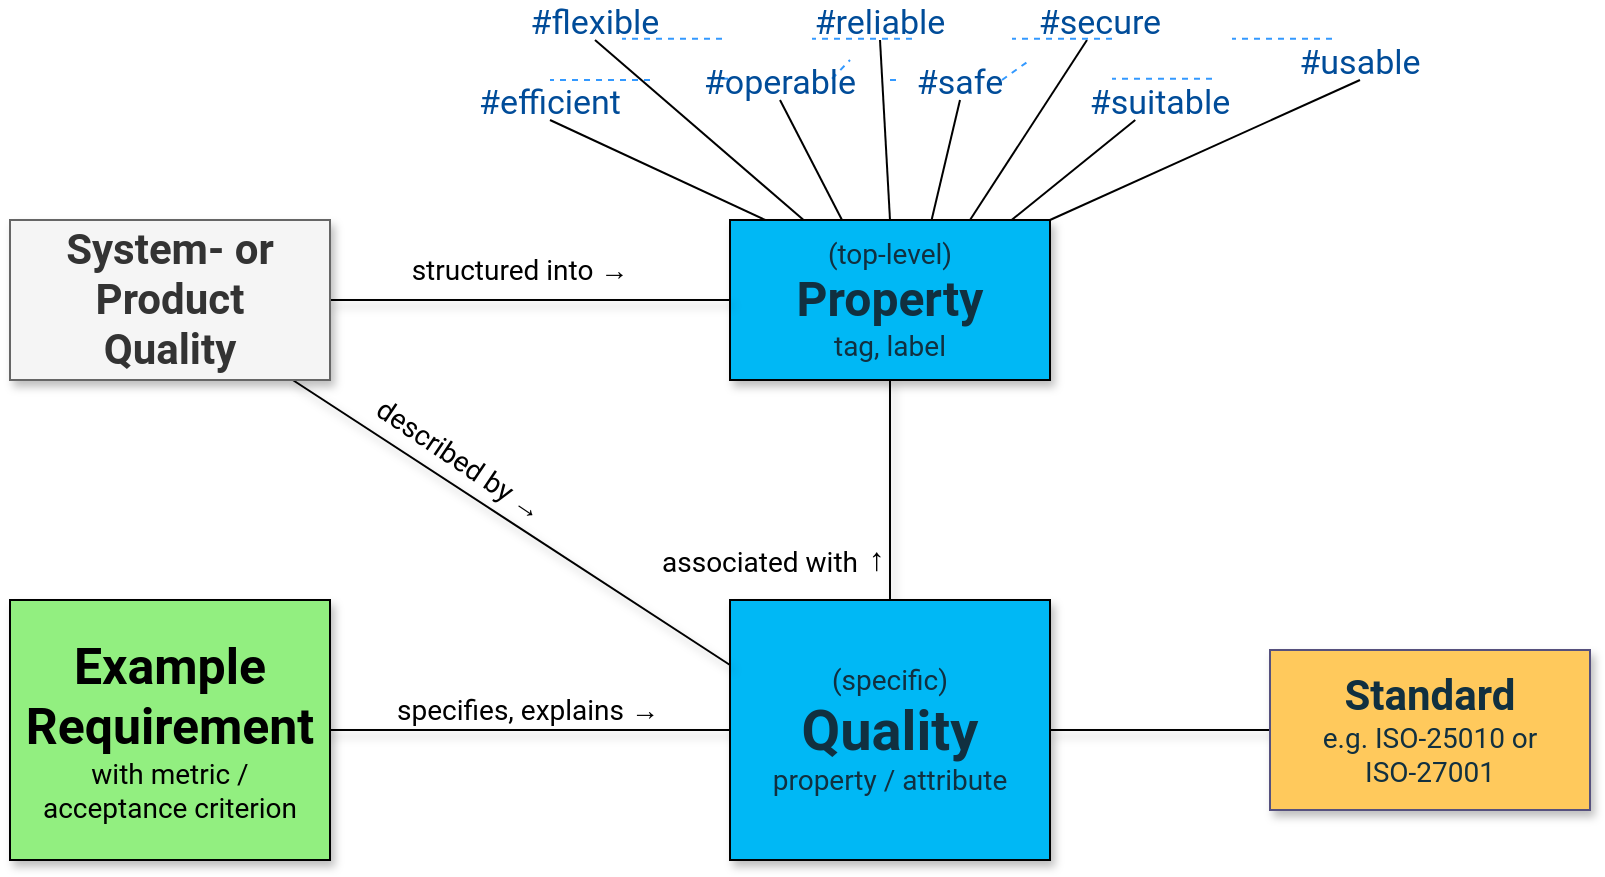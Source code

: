 <mxfile version="28.0.6" pages="3">
  <diagram name="Q42 Meta Model" id="cULiAE64kOLHnHZs_wdY">
    <mxGraphModel dx="1184" dy="883" grid="1" gridSize="10" guides="1" tooltips="1" connect="1" arrows="1" fold="1" page="1" pageScale="1" pageWidth="1169" pageHeight="827" math="0" shadow="0">
      <root>
        <mxCell id="0" />
        <mxCell id="1" parent="0" />
        <mxCell id="bslqSTpE_m5JZVY4g9k7-16" style="edgeStyle=orthogonalEdgeStyle;rounded=0;orthogonalLoop=1;jettySize=auto;html=1;endArrow=none;startFill=0;shadow=1;" parent="1" source="bslqSTpE_m5JZVY4g9k7-1" target="bslqSTpE_m5JZVY4g9k7-2" edge="1">
          <mxGeometry relative="1" as="geometry" />
        </mxCell>
        <mxCell id="bslqSTpE_m5JZVY4g9k7-1" value="&lt;font style=&quot;font-size: 14px;&quot;&gt;(top-level)&lt;/font&gt;&lt;div&gt;&lt;font style=&quot;font-size: 24px;&quot;&gt;&lt;b&gt;Property&lt;/b&gt;&lt;/font&gt;&lt;/div&gt;&lt;div&gt;&lt;font style=&quot;font-size: 14px;&quot;&gt;tag, label&lt;/font&gt;&lt;/div&gt;" style="rounded=0;whiteSpace=wrap;html=1;fillColor=light-dark(#00B8F5,#EDEDED);fontFamily=Roboto;shadow=1;points=[[0,0,0,0,0],[0,0.5,0,0,0],[0,1,0,0,0],[0.11,0,0,0,0],[0.23,0,0,0,0],[0.25,1,0,0,0],[0.35,0,0,0,0],[0.5,0,0,0,0],[0.5,1,0,0,0],[0.63,0,0,0,0],[0.75,0,0,0,0],[0.75,1,0,0,0],[0.88,0,0,0,0],[1,0,0,0,0],[1,0.5,0,0,0],[1,1,0,0,0]];fontColor=#113040;" parent="1" vertex="1">
          <mxGeometry x="560" y="120" width="160" height="80" as="geometry" />
        </mxCell>
        <mxCell id="bslqSTpE_m5JZVY4g9k7-10" style="rounded=0;orthogonalLoop=1;jettySize=auto;html=1;entryX=0;entryY=0.5;entryDx=0;entryDy=0;endArrow=none;startFill=0;fontFamily=Roboto;shadow=1;" parent="1" source="bslqSTpE_m5JZVY4g9k7-2" target="bslqSTpE_m5JZVY4g9k7-6" edge="1">
          <mxGeometry relative="1" as="geometry" />
        </mxCell>
        <mxCell id="bslqSTpE_m5JZVY4g9k7-15" style="edgeStyle=orthogonalEdgeStyle;rounded=0;orthogonalLoop=1;jettySize=auto;html=1;endArrow=none;startFill=0;fontFamily=Roboto;shadow=1;" parent="1" source="bslqSTpE_m5JZVY4g9k7-2" target="bslqSTpE_m5JZVY4g9k7-7" edge="1">
          <mxGeometry relative="1" as="geometry" />
        </mxCell>
        <mxCell id="bslqSTpE_m5JZVY4g9k7-2" value="&lt;div&gt;&lt;font style=&quot;font-size: 14px;&quot;&gt;(specific)&lt;/font&gt;&lt;/div&gt;&lt;font style=&quot;font-size: 28px;&quot;&gt;&lt;b style=&quot;&quot;&gt;Quality&lt;/b&gt;&lt;/font&gt;&lt;div&gt;&lt;font style=&quot;font-size: 14px;&quot;&gt;property / attribute&lt;/font&gt;&lt;/div&gt;" style="rounded=0;whiteSpace=wrap;html=1;fillColor=light-dark(#00B8F5,#EDEDED);fontFamily=Roboto;shadow=1;fontColor=#113040;" parent="1" vertex="1">
          <mxGeometry x="560" y="310" width="160" height="130" as="geometry" />
        </mxCell>
        <mxCell id="bslqSTpE_m5JZVY4g9k7-11" style="edgeStyle=orthogonalEdgeStyle;rounded=0;orthogonalLoop=1;jettySize=auto;html=1;endArrow=none;startFill=0;fontFamily=Roboto;shadow=1;" parent="1" source="bslqSTpE_m5JZVY4g9k7-4" target="bslqSTpE_m5JZVY4g9k7-1" edge="1">
          <mxGeometry relative="1" as="geometry" />
        </mxCell>
        <mxCell id="bslqSTpE_m5JZVY4g9k7-12" style="rounded=0;orthogonalLoop=1;jettySize=auto;html=1;entryX=0;entryY=0.25;entryDx=0;entryDy=0;endArrow=none;startFill=0;fontFamily=Roboto;shadow=1;" parent="1" source="bslqSTpE_m5JZVY4g9k7-4" target="bslqSTpE_m5JZVY4g9k7-2" edge="1">
          <mxGeometry relative="1" as="geometry" />
        </mxCell>
        <mxCell id="bslqSTpE_m5JZVY4g9k7-4" value="&lt;font&gt;System- or&lt;/font&gt;&lt;div&gt;&lt;font&gt;Product&lt;/font&gt;&lt;/div&gt;&lt;div&gt;&lt;font&gt;Quality&lt;/font&gt;&lt;/div&gt;" style="rounded=0;whiteSpace=wrap;html=1;fontFamily=Roboto;fillColor=#f5f5f5;fontColor=#333333;strokeColor=#666666;fontSize=21;fontStyle=1;shadow=1;" parent="1" vertex="1">
          <mxGeometry x="200" y="120" width="160" height="80" as="geometry" />
        </mxCell>
        <mxCell id="bslqSTpE_m5JZVY4g9k7-6" value="&lt;div&gt;&lt;b style=&quot;background-color: transparent;&quot;&gt;&lt;font style=&quot;font-size: 25px;&quot;&gt;Example&lt;/font&gt;&lt;/b&gt;&lt;/div&gt;&lt;div&gt;&lt;font&gt;&lt;b style=&quot;&quot;&gt;&lt;font style=&quot;font-size: 25px;&quot;&gt;Requirement&lt;/font&gt;&lt;br&gt;&lt;/b&gt;&lt;/font&gt;&lt;div&gt;&lt;font style=&quot;font-size: 14px;&quot;&gt;with metric /&lt;/font&gt;&lt;/div&gt;&lt;/div&gt;&lt;div&gt;&lt;font style=&quot;font-size: 14px;&quot;&gt;acceptance criterion&lt;/font&gt;&lt;/div&gt;" style="rounded=0;whiteSpace=wrap;html=1;fillColor=light-dark(#92EF80,#EDEDED);fontFamily=Roboto;shadow=1;" parent="1" vertex="1">
          <mxGeometry x="200" y="310" width="160" height="130" as="geometry" />
        </mxCell>
        <mxCell id="bslqSTpE_m5JZVY4g9k7-7" value="&lt;font style=&quot;color: rgb(17, 48, 64);&quot;&gt;&lt;font style=&quot;font-size: 21px;&quot;&gt;&lt;b style=&quot;&quot;&gt;Standard&lt;/b&gt;&lt;/font&gt;&lt;span style=&quot;font-size: 14px; background-color: transparent;&quot;&gt;&lt;br&gt;e.g. ISO-25010 or &lt;br&gt;ISO-27001&lt;/span&gt;&lt;/font&gt;" style="rounded=0;whiteSpace=wrap;html=1;fontFamily=Roboto;fillColor=#FFC95C;strokeColor=#56517e;shadow=1;" parent="1" vertex="1">
          <mxGeometry x="830" y="335" width="160" height="80" as="geometry" />
        </mxCell>
        <mxCell id="bslqSTpE_m5JZVY4g9k7-21" value="&lt;p class=&quot;p1&quot; style=&quot;margin: 0px; font-variant-numeric: normal; font-variant-east-asian: normal; font-variant-alternates: normal; font-size-adjust: none; font-kerning: auto; font-optical-sizing: auto; font-feature-settings: normal; font-variation-settings: normal; font-variant-position: normal; font-variant-emoji: normal; font-stretch: normal; line-height: normal;&quot;&gt;&lt;font style=&quot;font-size: 14px;&quot;&gt;structured into →&lt;/font&gt;&lt;/p&gt;" style="text;html=1;align=center;verticalAlign=middle;whiteSpace=wrap;rounded=0;fontFamily=Roboto;" parent="1" vertex="1">
          <mxGeometry x="390" y="130" width="130" height="30" as="geometry" />
        </mxCell>
        <mxCell id="bslqSTpE_m5JZVY4g9k7-22" value="&lt;p class=&quot;p1&quot; style=&quot;margin: 0px; font-variant-numeric: normal; font-variant-east-asian: normal; font-variant-alternates: normal; font-size-adjust: none; font-kerning: auto; font-optical-sizing: auto; font-feature-settings: normal; font-variation-settings: normal; font-variant-position: normal; font-variant-emoji: normal; font-stretch: normal; line-height: normal;&quot;&gt;&lt;font style=&quot;font-size: 14px;&quot;&gt;described by →&lt;/font&gt;&lt;/p&gt;" style="text;html=1;align=center;verticalAlign=middle;whiteSpace=wrap;rounded=0;fontFamily=Roboto;rotation=34;" parent="1" vertex="1">
          <mxGeometry x="360" y="230" width="130" height="20" as="geometry" />
        </mxCell>
        <mxCell id="clB7HIuaLna0Y5BmBfF5-1" value="&lt;p class=&quot;p1&quot; style=&quot;margin: 0px; font-variant-numeric: normal; font-variant-east-asian: normal; font-variant-alternates: normal; font-size-adjust: none; font-kerning: auto; font-optical-sizing: auto; font-feature-settings: normal; font-variation-settings: normal; font-variant-position: normal; font-variant-emoji: normal; font-stretch: normal; line-height: normal;&quot;&gt;&lt;font style=&quot;font-size: 14px;&quot;&gt;specifies, explains →&lt;/font&gt;&lt;/p&gt;" style="text;html=1;align=center;verticalAlign=middle;whiteSpace=wrap;rounded=0;fontFamily=Roboto;" parent="1" vertex="1">
          <mxGeometry x="388" y="350" width="142" height="30" as="geometry" />
        </mxCell>
        <mxCell id="DFKi_qFQldfi5epkdJih-1" value="&lt;p class=&quot;p1&quot; style=&quot;margin: 0px; font-variant-numeric: normal; font-variant-east-asian: normal; font-variant-alternates: normal; font-size-adjust: none; font-kerning: auto; font-optical-sizing: auto; font-feature-settings: normal; font-variation-settings: normal; font-variant-position: normal; font-variant-emoji: normal; font-stretch: normal; line-height: normal;&quot;&gt;&lt;font&gt;#efficient&lt;/font&gt;&lt;/p&gt;" style="text;html=1;align=center;verticalAlign=middle;whiteSpace=wrap;rounded=0;fontFamily=Roboto;strokeColor=none;dashed=1;sketch=1;curveFitting=1;jiggle=2;fontColor=#004C99;fontSize=17;" parent="1" vertex="1">
          <mxGeometry x="440" y="50" width="60" height="20" as="geometry" />
        </mxCell>
        <mxCell id="DFKi_qFQldfi5epkdJih-2" value="&lt;p class=&quot;p1&quot; style=&quot;margin: 0px; font-variant-numeric: normal; font-variant-east-asian: normal; font-variant-alternates: normal; font-size-adjust: none; font-kerning: auto; font-optical-sizing: auto; font-feature-settings: normal; font-variation-settings: normal; font-variant-position: normal; font-variant-emoji: normal; font-stretch: normal; line-height: normal;&quot;&gt;&lt;font&gt;#flexible&lt;/font&gt;&lt;/p&gt;" style="text;html=1;align=center;verticalAlign=middle;whiteSpace=wrap;rounded=0;fontFamily=Roboto;fontColor=#004C99;fontSize=17;" parent="1" vertex="1">
          <mxGeometry x="465" y="10" width="55" height="20" as="geometry" />
        </mxCell>
        <mxCell id="DFKi_qFQldfi5epkdJih-4" value="&lt;p class=&quot;p1&quot; style=&quot;margin: 0px; font-variant-numeric: normal; font-variant-east-asian: normal; font-variant-alternates: normal; font-size-adjust: none; font-kerning: auto; font-optical-sizing: auto; font-feature-settings: normal; font-variation-settings: normal; font-variant-position: normal; font-variant-emoji: normal; font-stretch: normal; line-height: normal;&quot;&gt;&lt;font&gt;#reliable&lt;/font&gt;&lt;/p&gt;" style="text;html=1;align=center;verticalAlign=middle;whiteSpace=wrap;rounded=0;fontFamily=Roboto;fontColor=#004C99;fontSize=17;" parent="1" vertex="1">
          <mxGeometry x="600" y="10" width="70" height="20" as="geometry" />
        </mxCell>
        <mxCell id="DFKi_qFQldfi5epkdJih-6" value="&lt;p class=&quot;p1&quot; style=&quot;margin: 0px; font-variant-numeric: normal; font-variant-east-asian: normal; font-variant-alternates: normal; font-size-adjust: none; font-kerning: auto; font-optical-sizing: auto; font-feature-settings: normal; font-variation-settings: normal; font-variant-position: normal; font-variant-emoji: normal; font-stretch: normal; line-height: normal;&quot;&gt;&lt;font&gt;#secure&lt;/font&gt;&lt;/p&gt;" style="text;html=1;align=center;verticalAlign=middle;whiteSpace=wrap;rounded=0;fontFamily=Roboto;fontColor=#004C99;fontSize=17;" parent="1" vertex="1">
          <mxGeometry x="710" y="10" width="70" height="20" as="geometry" />
        </mxCell>
        <mxCell id="DFKi_qFQldfi5epkdJih-7" value="&lt;p class=&quot;p1&quot; style=&quot;margin: 0px; font-variant-numeric: normal; font-variant-east-asian: normal; font-variant-alternates: normal; font-size-adjust: none; font-kerning: auto; font-optical-sizing: auto; font-feature-settings: normal; font-variation-settings: normal; font-variant-position: normal; font-variant-emoji: normal; font-stretch: normal; line-height: normal;&quot;&gt;&lt;font&gt;#suitable&lt;/font&gt;&lt;/p&gt;" style="text;html=1;align=center;verticalAlign=middle;whiteSpace=wrap;rounded=0;fontFamily=Roboto;fontColor=#004C99;fontSize=17;" parent="1" vertex="1">
          <mxGeometry x="740" y="50" width="70" height="20" as="geometry" />
        </mxCell>
        <mxCell id="DFKi_qFQldfi5epkdJih-9" value="&lt;p class=&quot;p1&quot; style=&quot;margin: 0px; font-variant-numeric: normal; font-variant-east-asian: normal; font-variant-alternates: normal; font-size-adjust: none; font-kerning: auto; font-optical-sizing: auto; font-feature-settings: normal; font-variation-settings: normal; font-variant-position: normal; font-variant-emoji: normal; font-stretch: normal; line-height: normal;&quot;&gt;&lt;font&gt;#usable&lt;/font&gt;&lt;/p&gt;" style="text;html=1;align=center;verticalAlign=middle;whiteSpace=wrap;rounded=0;fontFamily=Roboto;fontColor=#004C99;fontSize=17;" parent="1" vertex="1">
          <mxGeometry x="840" y="30" width="70" height="20" as="geometry" />
        </mxCell>
        <mxCell id="DFKi_qFQldfi5epkdJih-10" style="rounded=0;orthogonalLoop=1;jettySize=auto;html=1;endArrow=none;startFill=0;entryX=0.88;entryY=0;entryDx=0;entryDy=0;entryPerimeter=0;" parent="1" source="DFKi_qFQldfi5epkdJih-7" target="bslqSTpE_m5JZVY4g9k7-1" edge="1">
          <mxGeometry relative="1" as="geometry">
            <mxPoint x="918" y="210" as="sourcePoint" />
            <mxPoint x="730" y="353" as="targetPoint" />
          </mxGeometry>
        </mxCell>
        <mxCell id="DFKi_qFQldfi5epkdJih-11" style="rounded=0;orthogonalLoop=1;jettySize=auto;html=1;endArrow=none;startFill=0;entryX=0.75;entryY=0;entryDx=0;entryDy=0;" parent="1" source="DFKi_qFQldfi5epkdJih-6" target="bslqSTpE_m5JZVY4g9k7-1" edge="1">
          <mxGeometry relative="1" as="geometry">
            <mxPoint x="747" y="60" as="sourcePoint" />
            <mxPoint x="707" y="131" as="targetPoint" />
          </mxGeometry>
        </mxCell>
        <mxCell id="DFKi_qFQldfi5epkdJih-12" style="rounded=0;orthogonalLoop=1;jettySize=auto;html=1;endArrow=none;startFill=0;exitX=0.5;exitY=1;exitDx=0;exitDy=0;entryX=1;entryY=0;entryDx=0;entryDy=0;entryPerimeter=0;" parent="1" source="DFKi_qFQldfi5epkdJih-9" target="bslqSTpE_m5JZVY4g9k7-1" edge="1">
          <mxGeometry relative="1" as="geometry">
            <mxPoint x="747" y="60" as="sourcePoint" />
            <mxPoint x="710" y="120" as="targetPoint" />
          </mxGeometry>
        </mxCell>
        <mxCell id="DFKi_qFQldfi5epkdJih-13" style="rounded=0;orthogonalLoop=1;jettySize=auto;html=1;endArrow=none;startFill=0;exitX=0.5;exitY=1;exitDx=0;exitDy=0;" parent="1" source="DFKi_qFQldfi5epkdJih-4" edge="1">
          <mxGeometry relative="1" as="geometry">
            <mxPoint x="703" y="40" as="sourcePoint" />
            <mxPoint x="640" y="120" as="targetPoint" />
          </mxGeometry>
        </mxCell>
        <mxCell id="DFKi_qFQldfi5epkdJih-14" style="rounded=0;orthogonalLoop=1;jettySize=auto;html=1;endArrow=none;startFill=0;entryX=0.35;entryY=0;entryDx=0;entryDy=0;exitX=0.5;exitY=1;exitDx=0;exitDy=0;entryPerimeter=0;" parent="1" source="DFKi_qFQldfi5epkdJih-3" target="bslqSTpE_m5JZVY4g9k7-1" edge="1">
          <mxGeometry relative="1" as="geometry">
            <mxPoint x="713" y="50" as="sourcePoint" />
            <mxPoint x="700" y="140" as="targetPoint" />
          </mxGeometry>
        </mxCell>
        <mxCell id="DFKi_qFQldfi5epkdJih-15" style="rounded=0;orthogonalLoop=1;jettySize=auto;html=1;endArrow=none;startFill=0;entryX=0.23;entryY=0;entryDx=0;entryDy=0;exitX=0.5;exitY=1;exitDx=0;exitDy=0;entryPerimeter=0;" parent="1" source="DFKi_qFQldfi5epkdJih-2" target="bslqSTpE_m5JZVY4g9k7-1" edge="1">
          <mxGeometry relative="1" as="geometry">
            <mxPoint x="723" y="60" as="sourcePoint" />
            <mxPoint x="710" y="150" as="targetPoint" />
          </mxGeometry>
        </mxCell>
        <mxCell id="DFKi_qFQldfi5epkdJih-16" style="rounded=0;orthogonalLoop=1;jettySize=auto;html=1;endArrow=none;startFill=0;entryX=0.63;entryY=0;entryDx=0;entryDy=0;exitX=0.5;exitY=1;exitDx=0;exitDy=0;entryPerimeter=0;" parent="1" source="DFKi_qFQldfi5epkdJih-5" target="bslqSTpE_m5JZVY4g9k7-1" edge="1">
          <mxGeometry relative="1" as="geometry">
            <mxPoint x="733" y="70" as="sourcePoint" />
            <mxPoint x="720" y="160" as="targetPoint" />
          </mxGeometry>
        </mxCell>
        <mxCell id="DFKi_qFQldfi5epkdJih-17" style="rounded=0;orthogonalLoop=1;jettySize=auto;html=1;endArrow=none;startFill=0;entryX=0.11;entryY=0;entryDx=0;entryDy=0;exitX=0.5;exitY=1;exitDx=0;exitDy=0;entryPerimeter=0;" parent="1" source="DFKi_qFQldfi5epkdJih-1" target="bslqSTpE_m5JZVY4g9k7-1" edge="1">
          <mxGeometry relative="1" as="geometry">
            <mxPoint x="513" y="40" as="sourcePoint" />
            <mxPoint x="607" y="130" as="targetPoint" />
          </mxGeometry>
        </mxCell>
        <mxCell id="DFKi_qFQldfi5epkdJih-18" style="rounded=0;orthogonalLoop=1;jettySize=auto;html=1;endArrow=none;startFill=0;entryX=1;entryY=0;entryDx=0;entryDy=0;entryPerimeter=0;strokeColor=#3399FF;strokeWidth=1;dashed=1;fontColor=#004C99;fontSize=17;" parent="1" edge="1">
          <mxGeometry relative="1" as="geometry">
            <mxPoint x="751" y="29.39" as="sourcePoint" />
            <mxPoint x="701" y="29.39" as="targetPoint" />
          </mxGeometry>
        </mxCell>
        <mxCell id="DFKi_qFQldfi5epkdJih-19" style="rounded=0;orthogonalLoop=1;jettySize=auto;html=1;endArrow=none;startFill=0;entryX=1;entryY=0;entryDx=0;entryDy=0;entryPerimeter=0;strokeColor=#3399FF;strokeWidth=1;dashed=1;fontColor=#004C99;fontSize=17;" parent="1" edge="1">
          <mxGeometry relative="1" as="geometry">
            <mxPoint x="801" y="49.39" as="sourcePoint" />
            <mxPoint x="751" y="49.39" as="targetPoint" />
          </mxGeometry>
        </mxCell>
        <mxCell id="DFKi_qFQldfi5epkdJih-20" style="rounded=0;orthogonalLoop=1;jettySize=auto;html=1;endArrow=none;startFill=0;entryX=1;entryY=0;entryDx=0;entryDy=0;entryPerimeter=0;strokeColor=#3399FF;strokeWidth=1;dashed=1;fontColor=#004C99;fontSize=17;" parent="1" edge="1">
          <mxGeometry relative="1" as="geometry">
            <mxPoint x="651" y="29.39" as="sourcePoint" />
            <mxPoint x="601" y="29.39" as="targetPoint" />
          </mxGeometry>
        </mxCell>
        <mxCell id="DFKi_qFQldfi5epkdJih-21" style="rounded=0;orthogonalLoop=1;jettySize=auto;html=1;endArrow=none;startFill=0;entryX=1;entryY=0;entryDx=0;entryDy=0;entryPerimeter=0;strokeColor=#3399FF;strokeWidth=1;dashed=1;fontColor=#004C99;fontSize=17;" parent="1" edge="1">
          <mxGeometry relative="1" as="geometry">
            <mxPoint x="556" y="29.39" as="sourcePoint" />
            <mxPoint x="506" y="29.39" as="targetPoint" />
          </mxGeometry>
        </mxCell>
        <mxCell id="DFKi_qFQldfi5epkdJih-22" style="rounded=0;orthogonalLoop=1;jettySize=auto;html=1;endArrow=none;startFill=0;entryX=1;entryY=0;entryDx=0;entryDy=0;entryPerimeter=0;strokeColor=#3399FF;strokeWidth=1;dashed=1;fontColor=#004C99;fontSize=17;" parent="1" edge="1">
          <mxGeometry relative="1" as="geometry">
            <mxPoint x="520" y="50" as="sourcePoint" />
            <mxPoint x="470" y="50" as="targetPoint" />
          </mxGeometry>
        </mxCell>
        <mxCell id="DFKi_qFQldfi5epkdJih-23" style="rounded=0;orthogonalLoop=1;jettySize=auto;html=1;endArrow=none;startFill=0;entryX=1;entryY=0;entryDx=0;entryDy=0;entryPerimeter=0;strokeColor=#3399FF;strokeWidth=1;dashed=1;fontColor=#004C99;fontSize=17;" parent="1" source="DFKi_qFQldfi5epkdJih-3" edge="1">
          <mxGeometry relative="1" as="geometry">
            <mxPoint x="611" y="49.39" as="sourcePoint" />
            <mxPoint x="561" y="49.39" as="targetPoint" />
          </mxGeometry>
        </mxCell>
        <mxCell id="DFKi_qFQldfi5epkdJih-24" style="rounded=0;orthogonalLoop=1;jettySize=auto;html=1;endArrow=none;startFill=0;entryX=1;entryY=0;entryDx=0;entryDy=0;entryPerimeter=0;strokeColor=#3399FF;strokeWidth=1;dashed=1;fontColor=#004C99;fontSize=17;" parent="1" edge="1">
          <mxGeometry relative="1" as="geometry">
            <mxPoint x="861" y="29.39" as="sourcePoint" />
            <mxPoint x="811" y="29.39" as="targetPoint" />
          </mxGeometry>
        </mxCell>
        <mxCell id="DFKi_qFQldfi5epkdJih-25" style="rounded=0;orthogonalLoop=1;jettySize=auto;html=1;endArrow=none;startFill=0;entryX=1;entryY=0;entryDx=0;entryDy=0;entryPerimeter=0;strokeColor=#3399FF;strokeWidth=1;dashed=1;fontColor=#004C99;fontSize=17;" parent="1" source="DFKi_qFQldfi5epkdJih-5" edge="1">
          <mxGeometry relative="1" as="geometry">
            <mxPoint x="696" y="50" as="sourcePoint" />
            <mxPoint x="646" y="50" as="targetPoint" />
          </mxGeometry>
        </mxCell>
        <mxCell id="Z8duR8wud0pU5MO8DkI5-1" value="" style="group" parent="1" vertex="1" connectable="0">
          <mxGeometry x="510" y="280" width="130" height="21" as="geometry" />
        </mxCell>
        <mxCell id="Z8duR8wud0pU5MO8DkI5-2" value="&lt;p class=&quot;p1&quot; style=&quot;margin: 0px; font-variant-numeric: normal; font-variant-east-asian: normal; font-variant-alternates: normal; font-size-adjust: none; font-kerning: auto; font-optical-sizing: auto; font-feature-settings: normal; font-variation-settings: normal; font-variant-position: normal; font-variant-emoji: normal; font-stretch: normal; line-height: normal;&quot;&gt;&lt;font style=&quot;font-size: 14px;&quot;&gt;associated with&lt;/font&gt;&lt;/p&gt;" style="text;html=1;align=center;verticalAlign=middle;whiteSpace=wrap;rounded=0;fontFamily=Roboto;rotation=0;" parent="Z8duR8wud0pU5MO8DkI5-1" vertex="1">
          <mxGeometry width="130" height="20" as="geometry" />
        </mxCell>
        <mxCell id="Z8duR8wud0pU5MO8DkI5-3" value="&lt;p class=&quot;p1&quot; style=&quot;margin: 0px; font-variant-numeric: normal; font-variant-east-asian: normal; font-variant-alternates: normal; font-size-adjust: none; font-kerning: auto; font-optical-sizing: auto; font-feature-settings: normal; font-variation-settings: normal; font-variant-position: normal; font-variant-emoji: normal; font-stretch: normal; line-height: normal;&quot;&gt;&lt;font&gt;→&lt;/font&gt;&lt;/p&gt;" style="text;html=1;align=center;verticalAlign=middle;whiteSpace=wrap;rounded=0;fontFamily=Roboto;rotation=-90;fontSize=16;" parent="Z8duR8wud0pU5MO8DkI5-1" vertex="1">
          <mxGeometry x="110" y="1" width="20" height="20" as="geometry" />
        </mxCell>
        <mxCell id="FmtkbrErkHExx2BlPqp1-1" value="" style="rounded=0;orthogonalLoop=1;jettySize=auto;html=1;endArrow=none;startFill=0;entryX=1;entryY=0;entryDx=0;entryDy=0;entryPerimeter=0;strokeColor=#3399FF;strokeWidth=1;dashed=1;fontColor=#004C99;fontSize=17;" parent="1" target="DFKi_qFQldfi5epkdJih-3" edge="1">
          <mxGeometry relative="1" as="geometry">
            <mxPoint x="611" y="49.39" as="sourcePoint" />
            <mxPoint x="561" y="49.39" as="targetPoint" />
          </mxGeometry>
        </mxCell>
        <mxCell id="DFKi_qFQldfi5epkdJih-3" value="&lt;p class=&quot;p1&quot; style=&quot;margin: 0px; font-variant-numeric: normal; font-variant-east-asian: normal; font-variant-alternates: normal; font-size-adjust: none; font-kerning: auto; font-optical-sizing: auto; font-feature-settings: normal; font-variation-settings: normal; font-variant-position: normal; font-variant-emoji: normal; font-stretch: normal; line-height: normal;&quot;&gt;&lt;font&gt;#operable&lt;/font&gt;&lt;/p&gt;" style="text;html=1;align=center;verticalAlign=middle;whiteSpace=wrap;rounded=0;fontFamily=Roboto;fontColor=#004C99;fontSize=17;" parent="1" vertex="1">
          <mxGeometry x="550" y="40" width="70" height="20" as="geometry" />
        </mxCell>
        <mxCell id="FmtkbrErkHExx2BlPqp1-2" value="" style="rounded=0;orthogonalLoop=1;jettySize=auto;html=1;endArrow=none;startFill=0;entryX=1;entryY=0;entryDx=0;entryDy=0;entryPerimeter=0;strokeColor=#3399FF;strokeWidth=1;dashed=1;fontColor=#004C99;fontSize=17;" parent="1" target="DFKi_qFQldfi5epkdJih-5" edge="1">
          <mxGeometry relative="1" as="geometry">
            <mxPoint x="696" y="50" as="sourcePoint" />
            <mxPoint x="646" y="50" as="targetPoint" />
          </mxGeometry>
        </mxCell>
        <mxCell id="DFKi_qFQldfi5epkdJih-5" value="&lt;p class=&quot;p1&quot; style=&quot;margin: 0px; font-variant-numeric: normal; font-variant-east-asian: normal; font-variant-alternates: normal; font-size-adjust: none; font-kerning: auto; font-optical-sizing: auto; font-feature-settings: normal; font-variation-settings: normal; font-variant-position: normal; font-variant-emoji: normal; font-stretch: normal; line-height: normal;&quot;&gt;&lt;span&gt;#safe&lt;/span&gt;&lt;/p&gt;" style="text;html=1;align=center;verticalAlign=middle;whiteSpace=wrap;rounded=0;fontFamily=Roboto;fontColor=#004C99;fontSize=17;" parent="1" vertex="1">
          <mxGeometry x="640" y="40" width="70" height="20" as="geometry" />
        </mxCell>
      </root>
    </mxGraphModel>
  </diagram>
  <diagram name="Kopie von Q42 Meta Model" id="w7ostgzj8XiVxiGy6TFw">
    <mxGraphModel grid="1" page="1" gridSize="10" guides="1" tooltips="1" connect="1" arrows="1" fold="1" pageScale="1" pageWidth="1169" pageHeight="827" math="0" shadow="0">
      <root>
        <mxCell id="72bvyEt00M2ebe9_uDSB-0" />
        <mxCell id="72bvyEt00M2ebe9_uDSB-1" parent="72bvyEt00M2ebe9_uDSB-0" />
        <mxCell id="72bvyEt00M2ebe9_uDSB-2" style="edgeStyle=orthogonalEdgeStyle;rounded=0;orthogonalLoop=1;jettySize=auto;html=1;endArrow=none;startFill=0;shadow=1;" edge="1" parent="72bvyEt00M2ebe9_uDSB-1" source="72bvyEt00M2ebe9_uDSB-3" target="72bvyEt00M2ebe9_uDSB-7">
          <mxGeometry relative="1" as="geometry" />
        </mxCell>
        <mxCell id="72bvyEt00M2ebe9_uDSB-3" value="&lt;font style=&quot;font-size: 14px;&quot;&gt;(top-level)&lt;/font&gt;&lt;div&gt;&lt;font style=&quot;font-size: 24px;&quot;&gt;&lt;b&gt;Property&lt;/b&gt;&lt;/font&gt;&lt;/div&gt;&lt;div&gt;&lt;font style=&quot;font-size: 14px;&quot;&gt;tag, label&lt;/font&gt;&lt;/div&gt;" style="rounded=0;whiteSpace=wrap;html=1;fillColor=light-dark(#00B8F5,#EDEDED);fontFamily=Roboto;shadow=1;points=[[0,0,0,0,0],[0,0.5,0,0,0],[0,1,0,0,0],[0.11,0,0,0,0],[0.23,0,0,0,0],[0.25,1,0,0,0],[0.35,0,0,0,0],[0.5,0,0,0,0],[0.5,1,0,0,0],[0.63,0,0,0,0],[0.75,0,0,0,0],[0.75,1,0,0,0],[0.88,0,0,0,0],[1,0,0,0,0],[1,0.5,0,0,0],[1,1,0,0,0]];fontColor=#113040;" vertex="1" parent="72bvyEt00M2ebe9_uDSB-1">
          <mxGeometry x="560" y="120" width="160" height="80" as="geometry" />
        </mxCell>
        <mxCell id="72bvyEt00M2ebe9_uDSB-4" style="rounded=0;orthogonalLoop=1;jettySize=auto;html=1;entryX=0;entryY=0.5;entryDx=0;entryDy=0;endArrow=none;startFill=0;fontFamily=Roboto;shadow=1;" edge="1" parent="72bvyEt00M2ebe9_uDSB-1" source="72bvyEt00M2ebe9_uDSB-7" target="72bvyEt00M2ebe9_uDSB-11">
          <mxGeometry relative="1" as="geometry" />
        </mxCell>
        <mxCell id="72bvyEt00M2ebe9_uDSB-5" style="edgeStyle=orthogonalEdgeStyle;rounded=0;orthogonalLoop=1;jettySize=auto;html=1;endArrow=none;startFill=0;fontFamily=Roboto;shadow=1;" edge="1" parent="72bvyEt00M2ebe9_uDSB-1" source="72bvyEt00M2ebe9_uDSB-7" target="72bvyEt00M2ebe9_uDSB-13">
          <mxGeometry relative="1" as="geometry" />
        </mxCell>
        <mxCell id="72bvyEt00M2ebe9_uDSB-6" style="edgeStyle=orthogonalEdgeStyle;rounded=0;orthogonalLoop=1;jettySize=auto;html=1;endArrow=none;startFill=0;fontFamily=Roboto;shadow=1;" edge="1" parent="72bvyEt00M2ebe9_uDSB-1" source="72bvyEt00M2ebe9_uDSB-7" target="72bvyEt00M2ebe9_uDSB-12">
          <mxGeometry relative="1" as="geometry" />
        </mxCell>
        <mxCell id="72bvyEt00M2ebe9_uDSB-7" value="&lt;div&gt;&lt;font style=&quot;font-size: 14px;&quot;&gt;(specific)&lt;/font&gt;&lt;/div&gt;&lt;font style=&quot;font-size: 28px;&quot;&gt;&lt;b style=&quot;&quot;&gt;Quality&lt;/b&gt;&lt;/font&gt;&lt;div&gt;&lt;font style=&quot;font-size: 14px;&quot;&gt;property / attribute&lt;/font&gt;&lt;/div&gt;" style="rounded=0;whiteSpace=wrap;html=1;fillColor=light-dark(#00B8F5,#EDEDED);fontFamily=Roboto;shadow=1;fontColor=#113040;" vertex="1" parent="72bvyEt00M2ebe9_uDSB-1">
          <mxGeometry x="560" y="310" width="160" height="130" as="geometry" />
        </mxCell>
        <mxCell id="72bvyEt00M2ebe9_uDSB-8" style="edgeStyle=orthogonalEdgeStyle;rounded=0;orthogonalLoop=1;jettySize=auto;html=1;endArrow=none;startFill=0;fontFamily=Roboto;shadow=1;" edge="1" parent="72bvyEt00M2ebe9_uDSB-1" source="72bvyEt00M2ebe9_uDSB-10" target="72bvyEt00M2ebe9_uDSB-3">
          <mxGeometry relative="1" as="geometry" />
        </mxCell>
        <mxCell id="72bvyEt00M2ebe9_uDSB-9" style="rounded=0;orthogonalLoop=1;jettySize=auto;html=1;entryX=0;entryY=0.25;entryDx=0;entryDy=0;endArrow=none;startFill=0;fontFamily=Roboto;shadow=1;" edge="1" parent="72bvyEt00M2ebe9_uDSB-1" source="72bvyEt00M2ebe9_uDSB-10" target="72bvyEt00M2ebe9_uDSB-7">
          <mxGeometry relative="1" as="geometry" />
        </mxCell>
        <mxCell id="72bvyEt00M2ebe9_uDSB-10" value="&lt;font&gt;System- or&lt;/font&gt;&lt;div&gt;&lt;font&gt;Product&lt;/font&gt;&lt;/div&gt;&lt;div&gt;&lt;font&gt;Quality&lt;/font&gt;&lt;/div&gt;" style="rounded=0;whiteSpace=wrap;html=1;fontFamily=Roboto;fillColor=#f5f5f5;fontColor=#333333;strokeColor=#666666;fontSize=21;fontStyle=1;shadow=1;" vertex="1" parent="72bvyEt00M2ebe9_uDSB-1">
          <mxGeometry x="200" y="120" width="160" height="80" as="geometry" />
        </mxCell>
        <mxCell id="72bvyEt00M2ebe9_uDSB-11" value="&lt;div&gt;&lt;b style=&quot;background-color: transparent;&quot;&gt;&lt;font style=&quot;font-size: 25px;&quot;&gt;Example&lt;/font&gt;&lt;/b&gt;&lt;/div&gt;&lt;div&gt;&lt;font&gt;&lt;b style=&quot;&quot;&gt;&lt;font style=&quot;font-size: 25px;&quot;&gt;Requirement&lt;/font&gt;&lt;br&gt;&lt;/b&gt;&lt;/font&gt;&lt;div&gt;&lt;font style=&quot;font-size: 14px;&quot;&gt;with metric /&lt;/font&gt;&lt;/div&gt;&lt;/div&gt;&lt;div&gt;&lt;font style=&quot;font-size: 14px;&quot;&gt;acceptance criterion&lt;/font&gt;&lt;/div&gt;" style="rounded=0;whiteSpace=wrap;html=1;fillColor=light-dark(#92EF80,#EDEDED);fontFamily=Roboto;shadow=1;" vertex="1" parent="72bvyEt00M2ebe9_uDSB-1">
          <mxGeometry x="881" y="310" width="160" height="130" as="geometry" />
        </mxCell>
        <mxCell id="72bvyEt00M2ebe9_uDSB-12" value="&lt;font style=&quot;color: rgb(17, 48, 64);&quot;&gt;&lt;font style=&quot;font-size: 21px;&quot;&gt;&lt;b style=&quot;&quot;&gt;Standard&lt;/b&gt;&lt;/font&gt;&lt;span style=&quot;font-size: 14px; background-color: transparent;&quot;&gt;&lt;br&gt;e.g. ISO-25010 or &lt;br&gt;ISO-27001&lt;/span&gt;&lt;/font&gt;" style="rounded=0;whiteSpace=wrap;html=1;fontFamily=Roboto;fillColor=#FFC95C;strokeColor=#56517e;shadow=1;" vertex="1" parent="72bvyEt00M2ebe9_uDSB-1">
          <mxGeometry x="560" y="520" width="160" height="80" as="geometry" />
        </mxCell>
        <mxCell id="72bvyEt00M2ebe9_uDSB-13" value="&lt;font style=&quot;font-size: 24px;&quot;&gt;&lt;b style=&quot;&quot;&gt;Approach&lt;/b&gt;&lt;/font&gt;&lt;div&gt;&lt;font style=&quot;font-size: 14px;&quot;&gt;Pattern, Tactic,&lt;/font&gt;&lt;/div&gt;&lt;div&gt;&lt;font style=&quot;font-size: 14px;&quot;&gt;Strategy&lt;/font&gt;&lt;/div&gt;" style="rounded=0;whiteSpace=wrap;html=1;fontFamily=Roboto;fillColor=#E6E6E6;strokeColor=light-dark(#808080,#D7817E);shadow=1;fontColor=#0066CC;" vertex="1" parent="72bvyEt00M2ebe9_uDSB-1">
          <mxGeometry x="200" y="335" width="160" height="80" as="geometry" />
        </mxCell>
        <mxCell id="72bvyEt00M2ebe9_uDSB-14" value="&lt;p class=&quot;p1&quot; style=&quot;margin: 0px; font-variant-numeric: normal; font-variant-east-asian: normal; font-variant-alternates: normal; font-size-adjust: none; font-kerning: auto; font-optical-sizing: auto; font-feature-settings: normal; font-variation-settings: normal; font-variant-position: normal; font-variant-emoji: normal; font-stretch: normal; line-height: normal;&quot;&gt;&lt;font style=&quot;font-size: 14px;&quot;&gt;structured into →&lt;/font&gt;&lt;/p&gt;" style="text;html=1;align=center;verticalAlign=middle;whiteSpace=wrap;rounded=0;fontFamily=Roboto;" vertex="1" parent="72bvyEt00M2ebe9_uDSB-1">
          <mxGeometry x="390" y="130" width="130" height="30" as="geometry" />
        </mxCell>
        <mxCell id="72bvyEt00M2ebe9_uDSB-15" value="&lt;p class=&quot;p1&quot; style=&quot;margin: 0px; font-variant-numeric: normal; font-variant-east-asian: normal; font-variant-alternates: normal; font-size-adjust: none; font-kerning: auto; font-optical-sizing: auto; font-feature-settings: normal; font-variation-settings: normal; font-variant-position: normal; font-variant-emoji: normal; font-stretch: normal; line-height: normal;&quot;&gt;&lt;font style=&quot;font-size: 14px;&quot;&gt;described by →&lt;/font&gt;&lt;/p&gt;" style="text;html=1;align=center;verticalAlign=middle;whiteSpace=wrap;rounded=0;fontFamily=Roboto;rotation=34;" vertex="1" parent="72bvyEt00M2ebe9_uDSB-1">
          <mxGeometry x="388" y="245" width="130" height="20" as="geometry" />
        </mxCell>
        <mxCell id="72bvyEt00M2ebe9_uDSB-16" value="&lt;p class=&quot;p1&quot; style=&quot;margin: 0px; font-variant-numeric: normal; font-variant-east-asian: normal; font-variant-alternates: normal; font-size-adjust: none; font-kerning: auto; font-optical-sizing: auto; font-feature-settings: normal; font-variation-settings: normal; font-variant-position: normal; font-variant-emoji: normal; font-stretch: normal; line-height: normal;&quot;&gt;&lt;font style=&quot;font-size: 14px;&quot;&gt;specified by →&lt;/font&gt;&lt;/p&gt;" style="text;html=1;align=center;verticalAlign=middle;whiteSpace=wrap;rounded=0;fontFamily=Roboto;" vertex="1" parent="72bvyEt00M2ebe9_uDSB-1">
          <mxGeometry x="740" y="370" width="130" height="30" as="geometry" />
        </mxCell>
        <mxCell id="72bvyEt00M2ebe9_uDSB-17" value="&lt;p class=&quot;p1&quot; style=&quot;margin: 0px; font-variant-numeric: normal; font-variant-east-asian: normal; font-variant-alternates: normal; font-size-adjust: none; font-kerning: auto; font-optical-sizing: auto; font-feature-settings: normal; font-variation-settings: normal; font-variant-position: normal; font-variant-emoji: normal; font-stretch: normal; line-height: normal;&quot;&gt;&lt;font&gt;#efficient&lt;/font&gt;&lt;/p&gt;" style="text;html=1;align=center;verticalAlign=middle;whiteSpace=wrap;rounded=0;fontFamily=Roboto;strokeColor=none;dashed=1;sketch=1;curveFitting=1;jiggle=2;fontColor=#004C99;fontSize=17;" vertex="1" parent="72bvyEt00M2ebe9_uDSB-1">
          <mxGeometry x="440" y="50" width="60" height="20" as="geometry" />
        </mxCell>
        <mxCell id="72bvyEt00M2ebe9_uDSB-18" value="&lt;p class=&quot;p1&quot; style=&quot;margin: 0px; font-variant-numeric: normal; font-variant-east-asian: normal; font-variant-alternates: normal; font-size-adjust: none; font-kerning: auto; font-optical-sizing: auto; font-feature-settings: normal; font-variation-settings: normal; font-variant-position: normal; font-variant-emoji: normal; font-stretch: normal; line-height: normal;&quot;&gt;&lt;font style=&quot;font-size: 14px;&quot;&gt;enables / improves →&lt;/font&gt;&lt;/p&gt;" style="text;html=1;align=center;verticalAlign=middle;whiteSpace=wrap;rounded=0;fontFamily=Roboto;" vertex="1" parent="72bvyEt00M2ebe9_uDSB-1">
          <mxGeometry x="380" y="370" width="150" height="30" as="geometry" />
        </mxCell>
        <mxCell id="72bvyEt00M2ebe9_uDSB-19" value="&lt;p class=&quot;p1&quot; style=&quot;margin: 0px; font-variant-numeric: normal; font-variant-east-asian: normal; font-variant-alternates: normal; font-size-adjust: none; font-kerning: auto; font-optical-sizing: auto; font-feature-settings: normal; font-variation-settings: normal; font-variant-position: normal; font-variant-emoji: normal; font-stretch: normal; line-height: normal;&quot;&gt;&lt;font&gt;#flexible&lt;/font&gt;&lt;/p&gt;" style="text;html=1;align=center;verticalAlign=middle;whiteSpace=wrap;rounded=0;fontFamily=Roboto;fontColor=#004C99;fontSize=17;" vertex="1" parent="72bvyEt00M2ebe9_uDSB-1">
          <mxGeometry x="465" y="10" width="55" height="20" as="geometry" />
        </mxCell>
        <mxCell id="72bvyEt00M2ebe9_uDSB-20" value="&lt;p class=&quot;p1&quot; style=&quot;margin: 0px; font-variant-numeric: normal; font-variant-east-asian: normal; font-variant-alternates: normal; font-size-adjust: none; font-kerning: auto; font-optical-sizing: auto; font-feature-settings: normal; font-variation-settings: normal; font-variant-position: normal; font-variant-emoji: normal; font-stretch: normal; line-height: normal;&quot;&gt;&lt;font&gt;#reliable&lt;/font&gt;&lt;/p&gt;" style="text;html=1;align=center;verticalAlign=middle;whiteSpace=wrap;rounded=0;fontFamily=Roboto;fontColor=#004C99;fontSize=17;" vertex="1" parent="72bvyEt00M2ebe9_uDSB-1">
          <mxGeometry x="600" y="10" width="70" height="20" as="geometry" />
        </mxCell>
        <mxCell id="72bvyEt00M2ebe9_uDSB-21" value="&lt;p class=&quot;p1&quot; style=&quot;margin: 0px; font-variant-numeric: normal; font-variant-east-asian: normal; font-variant-alternates: normal; font-size-adjust: none; font-kerning: auto; font-optical-sizing: auto; font-feature-settings: normal; font-variation-settings: normal; font-variant-position: normal; font-variant-emoji: normal; font-stretch: normal; line-height: normal;&quot;&gt;&lt;font&gt;#secure&lt;/font&gt;&lt;/p&gt;" style="text;html=1;align=center;verticalAlign=middle;whiteSpace=wrap;rounded=0;fontFamily=Roboto;fontColor=#004C99;fontSize=17;" vertex="1" parent="72bvyEt00M2ebe9_uDSB-1">
          <mxGeometry x="710" y="10" width="70" height="20" as="geometry" />
        </mxCell>
        <mxCell id="72bvyEt00M2ebe9_uDSB-22" value="&lt;p class=&quot;p1&quot; style=&quot;margin: 0px; font-variant-numeric: normal; font-variant-east-asian: normal; font-variant-alternates: normal; font-size-adjust: none; font-kerning: auto; font-optical-sizing: auto; font-feature-settings: normal; font-variation-settings: normal; font-variant-position: normal; font-variant-emoji: normal; font-stretch: normal; line-height: normal;&quot;&gt;&lt;font&gt;#suitable&lt;/font&gt;&lt;/p&gt;" style="text;html=1;align=center;verticalAlign=middle;whiteSpace=wrap;rounded=0;fontFamily=Roboto;fontColor=#004C99;fontSize=17;" vertex="1" parent="72bvyEt00M2ebe9_uDSB-1">
          <mxGeometry x="740" y="50" width="70" height="20" as="geometry" />
        </mxCell>
        <mxCell id="72bvyEt00M2ebe9_uDSB-23" value="&lt;p class=&quot;p1&quot; style=&quot;margin: 0px; font-variant-numeric: normal; font-variant-east-asian: normal; font-variant-alternates: normal; font-size-adjust: none; font-kerning: auto; font-optical-sizing: auto; font-feature-settings: normal; font-variation-settings: normal; font-variant-position: normal; font-variant-emoji: normal; font-stretch: normal; line-height: normal;&quot;&gt;&lt;font&gt;#usable&lt;/font&gt;&lt;/p&gt;" style="text;html=1;align=center;verticalAlign=middle;whiteSpace=wrap;rounded=0;fontFamily=Roboto;fontColor=#004C99;fontSize=17;" vertex="1" parent="72bvyEt00M2ebe9_uDSB-1">
          <mxGeometry x="840" y="30" width="70" height="20" as="geometry" />
        </mxCell>
        <mxCell id="72bvyEt00M2ebe9_uDSB-24" style="rounded=0;orthogonalLoop=1;jettySize=auto;html=1;endArrow=none;startFill=0;entryX=0.88;entryY=0;entryDx=0;entryDy=0;entryPerimeter=0;" edge="1" parent="72bvyEt00M2ebe9_uDSB-1" source="72bvyEt00M2ebe9_uDSB-22" target="72bvyEt00M2ebe9_uDSB-3">
          <mxGeometry relative="1" as="geometry">
            <mxPoint x="918" y="210" as="sourcePoint" />
            <mxPoint x="730" y="353" as="targetPoint" />
          </mxGeometry>
        </mxCell>
        <mxCell id="72bvyEt00M2ebe9_uDSB-25" style="rounded=0;orthogonalLoop=1;jettySize=auto;html=1;endArrow=none;startFill=0;entryX=0.75;entryY=0;entryDx=0;entryDy=0;" edge="1" parent="72bvyEt00M2ebe9_uDSB-1" source="72bvyEt00M2ebe9_uDSB-21" target="72bvyEt00M2ebe9_uDSB-3">
          <mxGeometry relative="1" as="geometry">
            <mxPoint x="747" y="60" as="sourcePoint" />
            <mxPoint x="707" y="131" as="targetPoint" />
          </mxGeometry>
        </mxCell>
        <mxCell id="72bvyEt00M2ebe9_uDSB-26" style="rounded=0;orthogonalLoop=1;jettySize=auto;html=1;endArrow=none;startFill=0;exitX=0.5;exitY=1;exitDx=0;exitDy=0;entryX=1;entryY=0;entryDx=0;entryDy=0;entryPerimeter=0;" edge="1" parent="72bvyEt00M2ebe9_uDSB-1" source="72bvyEt00M2ebe9_uDSB-23" target="72bvyEt00M2ebe9_uDSB-3">
          <mxGeometry relative="1" as="geometry">
            <mxPoint x="747" y="60" as="sourcePoint" />
            <mxPoint x="710" y="120" as="targetPoint" />
          </mxGeometry>
        </mxCell>
        <mxCell id="72bvyEt00M2ebe9_uDSB-27" style="rounded=0;orthogonalLoop=1;jettySize=auto;html=1;endArrow=none;startFill=0;exitX=0.5;exitY=1;exitDx=0;exitDy=0;" edge="1" parent="72bvyEt00M2ebe9_uDSB-1" source="72bvyEt00M2ebe9_uDSB-20">
          <mxGeometry relative="1" as="geometry">
            <mxPoint x="703" y="40" as="sourcePoint" />
            <mxPoint x="640" y="120" as="targetPoint" />
          </mxGeometry>
        </mxCell>
        <mxCell id="72bvyEt00M2ebe9_uDSB-28" style="rounded=0;orthogonalLoop=1;jettySize=auto;html=1;endArrow=none;startFill=0;entryX=0.35;entryY=0;entryDx=0;entryDy=0;exitX=0.5;exitY=1;exitDx=0;exitDy=0;entryPerimeter=0;" edge="1" parent="72bvyEt00M2ebe9_uDSB-1" source="72bvyEt00M2ebe9_uDSB-44" target="72bvyEt00M2ebe9_uDSB-3">
          <mxGeometry relative="1" as="geometry">
            <mxPoint x="713" y="50" as="sourcePoint" />
            <mxPoint x="700" y="140" as="targetPoint" />
          </mxGeometry>
        </mxCell>
        <mxCell id="72bvyEt00M2ebe9_uDSB-29" style="rounded=0;orthogonalLoop=1;jettySize=auto;html=1;endArrow=none;startFill=0;entryX=0.23;entryY=0;entryDx=0;entryDy=0;exitX=0.5;exitY=1;exitDx=0;exitDy=0;entryPerimeter=0;" edge="1" parent="72bvyEt00M2ebe9_uDSB-1" source="72bvyEt00M2ebe9_uDSB-19" target="72bvyEt00M2ebe9_uDSB-3">
          <mxGeometry relative="1" as="geometry">
            <mxPoint x="723" y="60" as="sourcePoint" />
            <mxPoint x="710" y="150" as="targetPoint" />
          </mxGeometry>
        </mxCell>
        <mxCell id="72bvyEt00M2ebe9_uDSB-30" style="rounded=0;orthogonalLoop=1;jettySize=auto;html=1;endArrow=none;startFill=0;entryX=0.63;entryY=0;entryDx=0;entryDy=0;exitX=0.5;exitY=1;exitDx=0;exitDy=0;entryPerimeter=0;" edge="1" parent="72bvyEt00M2ebe9_uDSB-1" source="72bvyEt00M2ebe9_uDSB-46" target="72bvyEt00M2ebe9_uDSB-3">
          <mxGeometry relative="1" as="geometry">
            <mxPoint x="733" y="70" as="sourcePoint" />
            <mxPoint x="720" y="160" as="targetPoint" />
          </mxGeometry>
        </mxCell>
        <mxCell id="72bvyEt00M2ebe9_uDSB-31" style="rounded=0;orthogonalLoop=1;jettySize=auto;html=1;endArrow=none;startFill=0;entryX=0.11;entryY=0;entryDx=0;entryDy=0;exitX=0.5;exitY=1;exitDx=0;exitDy=0;entryPerimeter=0;" edge="1" parent="72bvyEt00M2ebe9_uDSB-1" source="72bvyEt00M2ebe9_uDSB-17" target="72bvyEt00M2ebe9_uDSB-3">
          <mxGeometry relative="1" as="geometry">
            <mxPoint x="513" y="40" as="sourcePoint" />
            <mxPoint x="607" y="130" as="targetPoint" />
          </mxGeometry>
        </mxCell>
        <mxCell id="72bvyEt00M2ebe9_uDSB-32" style="rounded=0;orthogonalLoop=1;jettySize=auto;html=1;endArrow=none;startFill=0;entryX=1;entryY=0;entryDx=0;entryDy=0;entryPerimeter=0;strokeColor=#3399FF;strokeWidth=1;dashed=1;fontColor=#004C99;fontSize=17;" edge="1" parent="72bvyEt00M2ebe9_uDSB-1">
          <mxGeometry relative="1" as="geometry">
            <mxPoint x="751" y="29.39" as="sourcePoint" />
            <mxPoint x="701" y="29.39" as="targetPoint" />
          </mxGeometry>
        </mxCell>
        <mxCell id="72bvyEt00M2ebe9_uDSB-33" style="rounded=0;orthogonalLoop=1;jettySize=auto;html=1;endArrow=none;startFill=0;entryX=1;entryY=0;entryDx=0;entryDy=0;entryPerimeter=0;strokeColor=#3399FF;strokeWidth=1;dashed=1;fontColor=#004C99;fontSize=17;" edge="1" parent="72bvyEt00M2ebe9_uDSB-1">
          <mxGeometry relative="1" as="geometry">
            <mxPoint x="801" y="49.39" as="sourcePoint" />
            <mxPoint x="751" y="49.39" as="targetPoint" />
          </mxGeometry>
        </mxCell>
        <mxCell id="72bvyEt00M2ebe9_uDSB-34" style="rounded=0;orthogonalLoop=1;jettySize=auto;html=1;endArrow=none;startFill=0;entryX=1;entryY=0;entryDx=0;entryDy=0;entryPerimeter=0;strokeColor=#3399FF;strokeWidth=1;dashed=1;fontColor=#004C99;fontSize=17;" edge="1" parent="72bvyEt00M2ebe9_uDSB-1">
          <mxGeometry relative="1" as="geometry">
            <mxPoint x="651" y="29.39" as="sourcePoint" />
            <mxPoint x="601" y="29.39" as="targetPoint" />
          </mxGeometry>
        </mxCell>
        <mxCell id="72bvyEt00M2ebe9_uDSB-35" style="rounded=0;orthogonalLoop=1;jettySize=auto;html=1;endArrow=none;startFill=0;entryX=1;entryY=0;entryDx=0;entryDy=0;entryPerimeter=0;strokeColor=#3399FF;strokeWidth=1;dashed=1;fontColor=#004C99;fontSize=17;" edge="1" parent="72bvyEt00M2ebe9_uDSB-1">
          <mxGeometry relative="1" as="geometry">
            <mxPoint x="556" y="29.39" as="sourcePoint" />
            <mxPoint x="506" y="29.39" as="targetPoint" />
          </mxGeometry>
        </mxCell>
        <mxCell id="72bvyEt00M2ebe9_uDSB-36" style="rounded=0;orthogonalLoop=1;jettySize=auto;html=1;endArrow=none;startFill=0;entryX=1;entryY=0;entryDx=0;entryDy=0;entryPerimeter=0;strokeColor=#3399FF;strokeWidth=1;dashed=1;fontColor=#004C99;fontSize=17;" edge="1" parent="72bvyEt00M2ebe9_uDSB-1">
          <mxGeometry relative="1" as="geometry">
            <mxPoint x="520" y="50" as="sourcePoint" />
            <mxPoint x="470" y="50" as="targetPoint" />
          </mxGeometry>
        </mxCell>
        <mxCell id="72bvyEt00M2ebe9_uDSB-37" style="rounded=0;orthogonalLoop=1;jettySize=auto;html=1;endArrow=none;startFill=0;entryX=1;entryY=0;entryDx=0;entryDy=0;entryPerimeter=0;strokeColor=#3399FF;strokeWidth=1;dashed=1;fontColor=#004C99;fontSize=17;" edge="1" parent="72bvyEt00M2ebe9_uDSB-1" source="72bvyEt00M2ebe9_uDSB-44">
          <mxGeometry relative="1" as="geometry">
            <mxPoint x="611" y="49.39" as="sourcePoint" />
            <mxPoint x="561" y="49.39" as="targetPoint" />
          </mxGeometry>
        </mxCell>
        <mxCell id="72bvyEt00M2ebe9_uDSB-38" style="rounded=0;orthogonalLoop=1;jettySize=auto;html=1;endArrow=none;startFill=0;entryX=1;entryY=0;entryDx=0;entryDy=0;entryPerimeter=0;strokeColor=#3399FF;strokeWidth=1;dashed=1;fontColor=#004C99;fontSize=17;" edge="1" parent="72bvyEt00M2ebe9_uDSB-1">
          <mxGeometry relative="1" as="geometry">
            <mxPoint x="861" y="29.39" as="sourcePoint" />
            <mxPoint x="811" y="29.39" as="targetPoint" />
          </mxGeometry>
        </mxCell>
        <mxCell id="72bvyEt00M2ebe9_uDSB-39" style="rounded=0;orthogonalLoop=1;jettySize=auto;html=1;endArrow=none;startFill=0;entryX=1;entryY=0;entryDx=0;entryDy=0;entryPerimeter=0;strokeColor=#3399FF;strokeWidth=1;dashed=1;fontColor=#004C99;fontSize=17;" edge="1" parent="72bvyEt00M2ebe9_uDSB-1" source="72bvyEt00M2ebe9_uDSB-46">
          <mxGeometry relative="1" as="geometry">
            <mxPoint x="696" y="50" as="sourcePoint" />
            <mxPoint x="646" y="50" as="targetPoint" />
          </mxGeometry>
        </mxCell>
        <mxCell id="72bvyEt00M2ebe9_uDSB-40" value="" style="group" vertex="1" connectable="0" parent="72bvyEt00M2ebe9_uDSB-1">
          <mxGeometry x="510" y="280" width="130" height="21" as="geometry" />
        </mxCell>
        <mxCell id="72bvyEt00M2ebe9_uDSB-41" value="&lt;p class=&quot;p1&quot; style=&quot;margin: 0px; font-variant-numeric: normal; font-variant-east-asian: normal; font-variant-alternates: normal; font-size-adjust: none; font-kerning: auto; font-optical-sizing: auto; font-feature-settings: normal; font-variation-settings: normal; font-variant-position: normal; font-variant-emoji: normal; font-stretch: normal; line-height: normal;&quot;&gt;&lt;font style=&quot;font-size: 14px;&quot;&gt;associated with&lt;/font&gt;&lt;/p&gt;" style="text;html=1;align=center;verticalAlign=middle;whiteSpace=wrap;rounded=0;fontFamily=Roboto;rotation=0;" vertex="1" parent="72bvyEt00M2ebe9_uDSB-40">
          <mxGeometry width="130" height="20" as="geometry" />
        </mxCell>
        <mxCell id="72bvyEt00M2ebe9_uDSB-42" value="&lt;p class=&quot;p1&quot; style=&quot;margin: 0px; font-variant-numeric: normal; font-variant-east-asian: normal; font-variant-alternates: normal; font-size-adjust: none; font-kerning: auto; font-optical-sizing: auto; font-feature-settings: normal; font-variation-settings: normal; font-variant-position: normal; font-variant-emoji: normal; font-stretch: normal; line-height: normal;&quot;&gt;&lt;font&gt;→&lt;/font&gt;&lt;/p&gt;" style="text;html=1;align=center;verticalAlign=middle;whiteSpace=wrap;rounded=0;fontFamily=Roboto;rotation=-90;fontSize=16;" vertex="1" parent="72bvyEt00M2ebe9_uDSB-40">
          <mxGeometry x="110" y="1" width="20" height="20" as="geometry" />
        </mxCell>
        <mxCell id="72bvyEt00M2ebe9_uDSB-43" value="" style="rounded=0;orthogonalLoop=1;jettySize=auto;html=1;endArrow=none;startFill=0;entryX=1;entryY=0;entryDx=0;entryDy=0;entryPerimeter=0;strokeColor=#3399FF;strokeWidth=1;dashed=1;fontColor=#004C99;fontSize=17;" edge="1" parent="72bvyEt00M2ebe9_uDSB-1" target="72bvyEt00M2ebe9_uDSB-44">
          <mxGeometry relative="1" as="geometry">
            <mxPoint x="611" y="49.39" as="sourcePoint" />
            <mxPoint x="561" y="49.39" as="targetPoint" />
          </mxGeometry>
        </mxCell>
        <mxCell id="72bvyEt00M2ebe9_uDSB-44" value="&lt;p class=&quot;p1&quot; style=&quot;margin: 0px; font-variant-numeric: normal; font-variant-east-asian: normal; font-variant-alternates: normal; font-size-adjust: none; font-kerning: auto; font-optical-sizing: auto; font-feature-settings: normal; font-variation-settings: normal; font-variant-position: normal; font-variant-emoji: normal; font-stretch: normal; line-height: normal;&quot;&gt;&lt;font&gt;#operable&lt;/font&gt;&lt;/p&gt;" style="text;html=1;align=center;verticalAlign=middle;whiteSpace=wrap;rounded=0;fontFamily=Roboto;fontColor=#004C99;fontSize=17;" vertex="1" parent="72bvyEt00M2ebe9_uDSB-1">
          <mxGeometry x="550" y="40" width="70" height="20" as="geometry" />
        </mxCell>
        <mxCell id="72bvyEt00M2ebe9_uDSB-45" value="" style="rounded=0;orthogonalLoop=1;jettySize=auto;html=1;endArrow=none;startFill=0;entryX=1;entryY=0;entryDx=0;entryDy=0;entryPerimeter=0;strokeColor=#3399FF;strokeWidth=1;dashed=1;fontColor=#004C99;fontSize=17;" edge="1" parent="72bvyEt00M2ebe9_uDSB-1" target="72bvyEt00M2ebe9_uDSB-46">
          <mxGeometry relative="1" as="geometry">
            <mxPoint x="696" y="50" as="sourcePoint" />
            <mxPoint x="646" y="50" as="targetPoint" />
          </mxGeometry>
        </mxCell>
        <mxCell id="72bvyEt00M2ebe9_uDSB-46" value="&lt;p class=&quot;p1&quot; style=&quot;margin: 0px; font-variant-numeric: normal; font-variant-east-asian: normal; font-variant-alternates: normal; font-size-adjust: none; font-kerning: auto; font-optical-sizing: auto; font-feature-settings: normal; font-variation-settings: normal; font-variant-position: normal; font-variant-emoji: normal; font-stretch: normal; line-height: normal;&quot;&gt;&lt;span&gt;#safe&lt;/span&gt;&lt;/p&gt;" style="text;html=1;align=center;verticalAlign=middle;whiteSpace=wrap;rounded=0;fontFamily=Roboto;fontColor=#004C99;fontSize=17;" vertex="1" parent="72bvyEt00M2ebe9_uDSB-1">
          <mxGeometry x="640" y="40" width="70" height="20" as="geometry" />
        </mxCell>
      </root>
    </mxGraphModel>
  </diagram>
  <diagram name="Q42-properties-tags" id="z3njh7XXuNKZ-HJ5RGY5">
    <mxGraphModel dx="1184" dy="883" grid="0" gridSize="10" guides="1" tooltips="1" connect="1" arrows="1" fold="1" page="1" pageScale="1" pageWidth="1169" pageHeight="827" math="0" shadow="0">
      <root>
        <mxCell id="9wflpos8cuGk7jXia3fv-0" />
        <mxCell id="9wflpos8cuGk7jXia3fv-1" parent="9wflpos8cuGk7jXia3fv-0" />
        <mxCell id="0CqT6UI3sUiD8PZ4W5n_-1" style="edgeStyle=orthogonalEdgeStyle;rounded=0;orthogonalLoop=1;jettySize=auto;html=1;endArrow=none;startFill=0;shadow=1;" parent="9wflpos8cuGk7jXia3fv-1" source="0CqT6UI3sUiD8PZ4W5n_-2" target="0CqT6UI3sUiD8PZ4W5n_-4" edge="1">
          <mxGeometry relative="1" as="geometry" />
        </mxCell>
        <mxCell id="0CqT6UI3sUiD8PZ4W5n_-2" value="&lt;font style=&quot;font-size: 14px;&quot;&gt;(top-level)&lt;/font&gt;&lt;div&gt;&lt;font style=&quot;font-size: 24px;&quot;&gt;&lt;b&gt;Property&lt;/b&gt;&lt;/font&gt;&lt;/div&gt;&lt;div&gt;&lt;font style=&quot;font-size: 14px;&quot;&gt;tag, label&lt;/font&gt;&lt;/div&gt;" style="rounded=0;whiteSpace=wrap;html=1;fillColor=light-dark(#00B8F5,#EDEDED);fontFamily=Roboto;shadow=1;points=[[0,0,0,0,0],[0,0.5,0,0,0],[0,1,0,0,0],[0.11,0,0,0,0],[0.23,0,0,0,0],[0.25,1,0,0,0],[0.35,0,0,0,0],[0.5,0,0,0,0],[0.5,1,0,0,0],[0.63,0,0,0,0],[0.75,0,0,0,0],[0.75,1,0,0,0],[0.88,0,0,0,0],[1,0,0,0,0],[1,0.5,0,0,0],[1,1,0,0,0]];fontColor=#113040;" parent="9wflpos8cuGk7jXia3fv-1" vertex="1">
          <mxGeometry x="722" y="760" width="160" height="80" as="geometry" />
        </mxCell>
        <mxCell id="0CqT6UI3sUiD8PZ4W5n_-3" style="rounded=0;orthogonalLoop=1;jettySize=auto;html=1;entryX=0;entryY=0.5;entryDx=0;entryDy=0;endArrow=none;startFill=0;fontFamily=Roboto;shadow=1;" parent="9wflpos8cuGk7jXia3fv-1" source="0CqT6UI3sUiD8PZ4W5n_-4" target="0CqT6UI3sUiD8PZ4W5n_-7" edge="1">
          <mxGeometry relative="1" as="geometry" />
        </mxCell>
        <mxCell id="0CqT6UI3sUiD8PZ4W5n_-4" value="&lt;div&gt;&lt;font style=&quot;font-size: 14px;&quot;&gt;(specific)&lt;/font&gt;&lt;/div&gt;&lt;font style=&quot;font-size: 28px;&quot;&gt;&lt;b style=&quot;&quot;&gt;Quality&lt;/b&gt;&lt;/font&gt;&lt;div&gt;&lt;font style=&quot;font-size: 14px;&quot;&gt;property / attribute&lt;/font&gt;&lt;/div&gt;" style="rounded=0;whiteSpace=wrap;html=1;fillColor=light-dark(#00B8F5,#EDEDED);fontFamily=Roboto;shadow=1;fontColor=#113040;" parent="9wflpos8cuGk7jXia3fv-1" vertex="1">
          <mxGeometry x="722" y="950" width="160" height="130" as="geometry" />
        </mxCell>
        <mxCell id="0CqT6UI3sUiD8PZ4W5n_-7" value="&lt;div&gt;&lt;b style=&quot;background-color: transparent;&quot;&gt;&lt;font style=&quot;font-size: 25px;&quot;&gt;Example&lt;/font&gt;&lt;/b&gt;&lt;/div&gt;&lt;div&gt;&lt;font&gt;&lt;b style=&quot;&quot;&gt;&lt;font style=&quot;font-size: 25px;&quot;&gt;Requirement&lt;/font&gt;&lt;br&gt;&lt;/b&gt;&lt;/font&gt;&lt;div&gt;&lt;font style=&quot;font-size: 14px;&quot;&gt;with metric /&lt;/font&gt;&lt;/div&gt;&lt;/div&gt;&lt;div&gt;&lt;font style=&quot;font-size: 14px;&quot;&gt;acceptance criterion&lt;/font&gt;&lt;/div&gt;" style="rounded=0;whiteSpace=wrap;html=1;fillColor=light-dark(#92EF80,#EDEDED);fontFamily=Roboto;shadow=1;" parent="9wflpos8cuGk7jXia3fv-1" vertex="1">
          <mxGeometry x="1043" y="950" width="160" height="130" as="geometry" />
        </mxCell>
        <mxCell id="0CqT6UI3sUiD8PZ4W5n_-10" value="&lt;p class=&quot;p1&quot; style=&quot;margin: 0px; font-variant-numeric: normal; font-variant-east-asian: normal; font-variant-alternates: normal; font-size-adjust: none; font-kerning: auto; font-optical-sizing: auto; font-feature-settings: normal; font-variation-settings: normal; font-variant-position: normal; font-variant-emoji: normal; font-stretch: normal; line-height: normal;&quot;&gt;&lt;font style=&quot;font-size: 14px;&quot;&gt;specified by →&lt;/font&gt;&lt;/p&gt;" style="text;html=1;align=center;verticalAlign=middle;whiteSpace=wrap;rounded=0;fontFamily=Roboto;" parent="9wflpos8cuGk7jXia3fv-1" vertex="1">
          <mxGeometry x="902" y="1010" width="130" height="30" as="geometry" />
        </mxCell>
        <mxCell id="0CqT6UI3sUiD8PZ4W5n_-11" value="&lt;p style=&quot;margin: 0px; font-variant-numeric: normal; font-variant-east-asian: normal; font-variant-alternates: normal; font-size-adjust: none; font-kerning: auto; font-optical-sizing: auto; font-feature-settings: normal; font-variation-settings: normal; font-variant-position: normal; font-variant-emoji: normal; font-stretch: normal; line-height: normal;&quot; class=&quot;p1&quot;&gt;&lt;font style=&quot;font-size: 14px;&quot;&gt;#flexible&lt;/font&gt;&lt;/p&gt;" style="text;html=1;align=center;verticalAlign=middle;whiteSpace=wrap;rounded=0;fontFamily=Roboto;fontColor=#004C99;" parent="9wflpos8cuGk7jXia3fv-1" vertex="1">
          <mxGeometry x="667" y="650" width="55" height="20" as="geometry" />
        </mxCell>
        <mxCell id="0CqT6UI3sUiD8PZ4W5n_-12" value="&lt;p style=&quot;margin: 0px; font-variant-numeric: normal; font-variant-east-asian: normal; font-variant-alternates: normal; font-size-adjust: none; font-kerning: auto; font-optical-sizing: auto; font-feature-settings: normal; font-variation-settings: normal; font-variant-position: normal; font-variant-emoji: normal; font-stretch: normal; line-height: normal;&quot; class=&quot;p1&quot;&gt;&lt;font style=&quot;font-size: 14px;&quot;&gt;#operable&lt;/font&gt;&lt;/p&gt;" style="text;html=1;align=center;verticalAlign=middle;whiteSpace=wrap;rounded=0;fontFamily=Roboto;fontColor=#004C99;" parent="9wflpos8cuGk7jXia3fv-1" vertex="1">
          <mxGeometry x="713" y="670" width="70" height="20" as="geometry" />
        </mxCell>
        <mxCell id="0CqT6UI3sUiD8PZ4W5n_-13" value="&lt;p style=&quot;margin: 0px; font-variant-numeric: normal; font-variant-east-asian: normal; font-variant-alternates: normal; font-size-adjust: none; font-kerning: auto; font-optical-sizing: auto; font-feature-settings: normal; font-variation-settings: normal; font-variant-position: normal; font-variant-emoji: normal; font-stretch: normal; line-height: normal;&quot; class=&quot;p1&quot;&gt;&lt;font style=&quot;font-size: 14px;&quot;&gt;#reliable&lt;/font&gt;&lt;/p&gt;" style="text;html=1;align=center;verticalAlign=middle;whiteSpace=wrap;rounded=0;fontFamily=Roboto;fontColor=#004C99;" parent="9wflpos8cuGk7jXia3fv-1" vertex="1">
          <mxGeometry x="753" y="650" width="70" height="20" as="geometry" />
        </mxCell>
        <mxCell id="0CqT6UI3sUiD8PZ4W5n_-14" value="&lt;p style=&quot;margin: 0px; font-variant-numeric: normal; font-variant-east-asian: normal; font-variant-alternates: normal; font-size-adjust: none; font-kerning: auto; font-optical-sizing: auto; font-feature-settings: normal; font-variation-settings: normal; font-variant-position: normal; font-variant-emoji: normal; font-stretch: normal; line-height: normal;&quot; class=&quot;p1&quot;&gt;&lt;span style=&quot;font-size: 14px;&quot;&gt;#safe&lt;/span&gt;&lt;/p&gt;" style="text;html=1;align=center;verticalAlign=middle;whiteSpace=wrap;rounded=0;fontFamily=Roboto;fontColor=#004C99;" parent="9wflpos8cuGk7jXia3fv-1" vertex="1">
          <mxGeometry x="798" y="670" width="70" height="20" as="geometry" />
        </mxCell>
        <mxCell id="0CqT6UI3sUiD8PZ4W5n_-15" value="&lt;p style=&quot;margin: 0px; font-variant-numeric: normal; font-variant-east-asian: normal; font-variant-alternates: normal; font-size-adjust: none; font-kerning: auto; font-optical-sizing: auto; font-feature-settings: normal; font-variation-settings: normal; font-variant-position: normal; font-variant-emoji: normal; font-stretch: normal; line-height: normal;&quot; class=&quot;p1&quot;&gt;&lt;font style=&quot;font-size: 14px;&quot;&gt;#secure&lt;/font&gt;&lt;/p&gt;" style="text;html=1;align=center;verticalAlign=middle;whiteSpace=wrap;rounded=0;fontFamily=Roboto;fontColor=#004C99;" parent="9wflpos8cuGk7jXia3fv-1" vertex="1">
          <mxGeometry x="853" y="650" width="70" height="20" as="geometry" />
        </mxCell>
        <mxCell id="0CqT6UI3sUiD8PZ4W5n_-16" value="&lt;p style=&quot;margin: 0px; font-variant-numeric: normal; font-variant-east-asian: normal; font-variant-alternates: normal; font-size-adjust: none; font-kerning: auto; font-optical-sizing: auto; font-feature-settings: normal; font-variation-settings: normal; font-variant-position: normal; font-variant-emoji: normal; font-stretch: normal; line-height: normal;&quot; class=&quot;p1&quot;&gt;&lt;font style=&quot;font-size: 14px;&quot;&gt;#suitable&lt;/font&gt;&lt;/p&gt;" style="text;html=1;align=center;verticalAlign=middle;whiteSpace=wrap;rounded=0;fontFamily=Roboto;fontColor=#004C99;" parent="9wflpos8cuGk7jXia3fv-1" vertex="1">
          <mxGeometry x="903" y="670" width="70" height="20" as="geometry" />
        </mxCell>
        <mxCell id="0CqT6UI3sUiD8PZ4W5n_-17" value="&lt;p style=&quot;margin: 0px; font-variant-numeric: normal; font-variant-east-asian: normal; font-variant-alternates: normal; font-size-adjust: none; font-kerning: auto; font-optical-sizing: auto; font-feature-settings: normal; font-variation-settings: normal; font-variant-position: normal; font-variant-emoji: normal; font-stretch: normal; line-height: normal;&quot; class=&quot;p1&quot;&gt;&lt;font style=&quot;font-size: 14px;&quot;&gt;#usable&lt;/font&gt;&lt;/p&gt;" style="text;html=1;align=center;verticalAlign=middle;whiteSpace=wrap;rounded=0;fontFamily=Roboto;fontColor=#004C99;" parent="9wflpos8cuGk7jXia3fv-1" vertex="1">
          <mxGeometry x="963" y="650" width="70" height="20" as="geometry" />
        </mxCell>
        <mxCell id="0CqT6UI3sUiD8PZ4W5n_-18" style="rounded=0;orthogonalLoop=1;jettySize=auto;html=1;endArrow=none;startFill=0;entryX=0.88;entryY=0;entryDx=0;entryDy=0;entryPerimeter=0;" parent="9wflpos8cuGk7jXia3fv-1" source="0CqT6UI3sUiD8PZ4W5n_-16" target="0CqT6UI3sUiD8PZ4W5n_-2" edge="1">
          <mxGeometry relative="1" as="geometry">
            <mxPoint x="1080" y="850" as="sourcePoint" />
            <mxPoint x="892" y="993" as="targetPoint" />
          </mxGeometry>
        </mxCell>
        <mxCell id="0CqT6UI3sUiD8PZ4W5n_-19" style="rounded=0;orthogonalLoop=1;jettySize=auto;html=1;endArrow=none;startFill=0;entryX=0.75;entryY=0;entryDx=0;entryDy=0;" parent="9wflpos8cuGk7jXia3fv-1" source="0CqT6UI3sUiD8PZ4W5n_-15" target="0CqT6UI3sUiD8PZ4W5n_-2" edge="1">
          <mxGeometry relative="1" as="geometry">
            <mxPoint x="909" y="700" as="sourcePoint" />
            <mxPoint x="869" y="771" as="targetPoint" />
          </mxGeometry>
        </mxCell>
        <mxCell id="0CqT6UI3sUiD8PZ4W5n_-20" style="rounded=0;orthogonalLoop=1;jettySize=auto;html=1;endArrow=none;startFill=0;exitX=0.5;exitY=1;exitDx=0;exitDy=0;entryX=1;entryY=0;entryDx=0;entryDy=0;entryPerimeter=0;" parent="9wflpos8cuGk7jXia3fv-1" source="0CqT6UI3sUiD8PZ4W5n_-17" target="0CqT6UI3sUiD8PZ4W5n_-2" edge="1">
          <mxGeometry relative="1" as="geometry">
            <mxPoint x="909" y="700" as="sourcePoint" />
            <mxPoint x="872" y="760" as="targetPoint" />
          </mxGeometry>
        </mxCell>
        <mxCell id="0CqT6UI3sUiD8PZ4W5n_-21" style="rounded=0;orthogonalLoop=1;jettySize=auto;html=1;endArrow=none;startFill=0;exitX=0.5;exitY=1;exitDx=0;exitDy=0;" parent="9wflpos8cuGk7jXia3fv-1" source="0CqT6UI3sUiD8PZ4W5n_-13" edge="1">
          <mxGeometry relative="1" as="geometry">
            <mxPoint x="865" y="680" as="sourcePoint" />
            <mxPoint x="802" y="760" as="targetPoint" />
          </mxGeometry>
        </mxCell>
        <mxCell id="0CqT6UI3sUiD8PZ4W5n_-22" style="rounded=0;orthogonalLoop=1;jettySize=auto;html=1;endArrow=none;startFill=0;entryX=0.35;entryY=0;entryDx=0;entryDy=0;exitX=0.5;exitY=1;exitDx=0;exitDy=0;entryPerimeter=0;" parent="9wflpos8cuGk7jXia3fv-1" source="0CqT6UI3sUiD8PZ4W5n_-12" target="0CqT6UI3sUiD8PZ4W5n_-2" edge="1">
          <mxGeometry relative="1" as="geometry">
            <mxPoint x="875" y="690" as="sourcePoint" />
            <mxPoint x="862" y="780" as="targetPoint" />
          </mxGeometry>
        </mxCell>
        <mxCell id="0CqT6UI3sUiD8PZ4W5n_-23" style="rounded=0;orthogonalLoop=1;jettySize=auto;html=1;endArrow=none;startFill=0;entryX=0.23;entryY=0;entryDx=0;entryDy=0;exitX=0.5;exitY=1;exitDx=0;exitDy=0;entryPerimeter=0;" parent="9wflpos8cuGk7jXia3fv-1" source="0CqT6UI3sUiD8PZ4W5n_-11" target="0CqT6UI3sUiD8PZ4W5n_-2" edge="1">
          <mxGeometry relative="1" as="geometry">
            <mxPoint x="885" y="700" as="sourcePoint" />
            <mxPoint x="872" y="790" as="targetPoint" />
          </mxGeometry>
        </mxCell>
        <mxCell id="0CqT6UI3sUiD8PZ4W5n_-24" style="rounded=0;orthogonalLoop=1;jettySize=auto;html=1;endArrow=none;startFill=0;entryX=0.63;entryY=0;entryDx=0;entryDy=0;exitX=0.5;exitY=1;exitDx=0;exitDy=0;entryPerimeter=0;" parent="9wflpos8cuGk7jXia3fv-1" source="0CqT6UI3sUiD8PZ4W5n_-14" target="0CqT6UI3sUiD8PZ4W5n_-2" edge="1">
          <mxGeometry relative="1" as="geometry">
            <mxPoint x="895" y="710" as="sourcePoint" />
            <mxPoint x="882" y="800" as="targetPoint" />
          </mxGeometry>
        </mxCell>
        <mxCell id="0CqT6UI3sUiD8PZ4W5n_-25" style="rounded=0;orthogonalLoop=1;jettySize=auto;html=1;endArrow=none;startFill=0;entryX=0.11;entryY=0;entryDx=0;entryDy=0;exitX=0.5;exitY=1;exitDx=0;exitDy=0;entryPerimeter=0;" parent="9wflpos8cuGk7jXia3fv-1" target="0CqT6UI3sUiD8PZ4W5n_-2" edge="1">
          <mxGeometry relative="1" as="geometry">
            <mxPoint x="653" y="690" as="sourcePoint" />
            <mxPoint x="769" y="770" as="targetPoint" />
          </mxGeometry>
        </mxCell>
        <mxCell id="0CqT6UI3sUiD8PZ4W5n_-26" style="rounded=0;orthogonalLoop=1;jettySize=auto;html=1;endArrow=none;startFill=0;entryX=1;entryY=0;entryDx=0;entryDy=0;entryPerimeter=0;strokeColor=#3399FF;strokeWidth=1;dashed=1;fontColor=#004C99;" parent="9wflpos8cuGk7jXia3fv-1" edge="1">
          <mxGeometry relative="1" as="geometry">
            <mxPoint x="913" y="669.39" as="sourcePoint" />
            <mxPoint x="863" y="669.39" as="targetPoint" />
          </mxGeometry>
        </mxCell>
        <mxCell id="0CqT6UI3sUiD8PZ4W5n_-27" style="rounded=0;orthogonalLoop=1;jettySize=auto;html=1;endArrow=none;startFill=0;entryX=1;entryY=0;entryDx=0;entryDy=0;entryPerimeter=0;strokeColor=#3399FF;strokeWidth=1;dashed=1;fontColor=#004C99;" parent="9wflpos8cuGk7jXia3fv-1" edge="1">
          <mxGeometry relative="1" as="geometry">
            <mxPoint x="963" y="689.39" as="sourcePoint" />
            <mxPoint x="913" y="689.39" as="targetPoint" />
          </mxGeometry>
        </mxCell>
        <mxCell id="0CqT6UI3sUiD8PZ4W5n_-28" style="rounded=0;orthogonalLoop=1;jettySize=auto;html=1;endArrow=none;startFill=0;entryX=1;entryY=0;entryDx=0;entryDy=0;entryPerimeter=0;strokeColor=#3399FF;strokeWidth=1;dashed=1;fontColor=#004C99;" parent="9wflpos8cuGk7jXia3fv-1" edge="1">
          <mxGeometry relative="1" as="geometry">
            <mxPoint x="813" y="669.39" as="sourcePoint" />
            <mxPoint x="763" y="669.39" as="targetPoint" />
          </mxGeometry>
        </mxCell>
        <mxCell id="0CqT6UI3sUiD8PZ4W5n_-29" style="rounded=0;orthogonalLoop=1;jettySize=auto;html=1;endArrow=none;startFill=0;entryX=1;entryY=0;entryDx=0;entryDy=0;entryPerimeter=0;strokeColor=#3399FF;strokeWidth=1;dashed=1;fontColor=#004C99;" parent="9wflpos8cuGk7jXia3fv-1" edge="1">
          <mxGeometry relative="1" as="geometry">
            <mxPoint x="718" y="669.39" as="sourcePoint" />
            <mxPoint x="668" y="669.39" as="targetPoint" />
          </mxGeometry>
        </mxCell>
        <mxCell id="0CqT6UI3sUiD8PZ4W5n_-30" style="rounded=0;orthogonalLoop=1;jettySize=auto;html=1;endArrow=none;startFill=0;entryX=1;entryY=0;entryDx=0;entryDy=0;entryPerimeter=0;strokeColor=#3399FF;strokeWidth=1;dashed=1;fontColor=#004C99;" parent="9wflpos8cuGk7jXia3fv-1" edge="1">
          <mxGeometry relative="1" as="geometry">
            <mxPoint x="682" y="690" as="sourcePoint" />
            <mxPoint x="632" y="690" as="targetPoint" />
          </mxGeometry>
        </mxCell>
        <mxCell id="0CqT6UI3sUiD8PZ4W5n_-31" style="rounded=0;orthogonalLoop=1;jettySize=auto;html=1;endArrow=none;startFill=0;entryX=1;entryY=0;entryDx=0;entryDy=0;entryPerimeter=0;strokeColor=#3399FF;strokeWidth=1;dashed=1;fontColor=#004C99;" parent="9wflpos8cuGk7jXia3fv-1" edge="1">
          <mxGeometry relative="1" as="geometry">
            <mxPoint x="773" y="689.39" as="sourcePoint" />
            <mxPoint x="723" y="689.39" as="targetPoint" />
          </mxGeometry>
        </mxCell>
        <mxCell id="0CqT6UI3sUiD8PZ4W5n_-32" style="rounded=0;orthogonalLoop=1;jettySize=auto;html=1;endArrow=none;startFill=0;entryX=1;entryY=0;entryDx=0;entryDy=0;entryPerimeter=0;strokeColor=#3399FF;strokeWidth=1;dashed=1;fontColor=#004C99;" parent="9wflpos8cuGk7jXia3fv-1" edge="1">
          <mxGeometry relative="1" as="geometry">
            <mxPoint x="1023" y="669.39" as="sourcePoint" />
            <mxPoint x="973" y="669.39" as="targetPoint" />
          </mxGeometry>
        </mxCell>
        <mxCell id="0CqT6UI3sUiD8PZ4W5n_-33" style="rounded=0;orthogonalLoop=1;jettySize=auto;html=1;endArrow=none;startFill=0;entryX=1;entryY=0;entryDx=0;entryDy=0;entryPerimeter=0;strokeColor=#3399FF;strokeWidth=1;dashed=1;fontColor=#004C99;" parent="9wflpos8cuGk7jXia3fv-1" edge="1">
          <mxGeometry relative="1" as="geometry">
            <mxPoint x="858" y="690" as="sourcePoint" />
            <mxPoint x="808" y="690" as="targetPoint" />
          </mxGeometry>
        </mxCell>
        <mxCell id="0CqT6UI3sUiD8PZ4W5n_-34" value="" style="group" parent="9wflpos8cuGk7jXia3fv-1" vertex="1" connectable="0">
          <mxGeometry x="672" y="920" width="130" height="21" as="geometry" />
        </mxCell>
        <mxCell id="0CqT6UI3sUiD8PZ4W5n_-35" value="&lt;p class=&quot;p1&quot; style=&quot;margin: 0px; font-variant-numeric: normal; font-variant-east-asian: normal; font-variant-alternates: normal; font-size-adjust: none; font-kerning: auto; font-optical-sizing: auto; font-feature-settings: normal; font-variation-settings: normal; font-variant-position: normal; font-variant-emoji: normal; font-stretch: normal; line-height: normal;&quot;&gt;&lt;font style=&quot;font-size: 14px;&quot;&gt;associated with&lt;/font&gt;&lt;/p&gt;" style="text;html=1;align=center;verticalAlign=middle;whiteSpace=wrap;rounded=0;fontFamily=Roboto;rotation=0;" parent="0CqT6UI3sUiD8PZ4W5n_-34" vertex="1">
          <mxGeometry width="130" height="20" as="geometry" />
        </mxCell>
        <mxCell id="0CqT6UI3sUiD8PZ4W5n_-36" value="&lt;p class=&quot;p1&quot; style=&quot;margin: 0px; font-variant-numeric: normal; font-variant-east-asian: normal; font-variant-alternates: normal; font-size-adjust: none; font-kerning: auto; font-optical-sizing: auto; font-feature-settings: normal; font-variation-settings: normal; font-variant-position: normal; font-variant-emoji: normal; font-stretch: normal; line-height: normal;&quot;&gt;&lt;font&gt;→&lt;/font&gt;&lt;/p&gt;" style="text;html=1;align=center;verticalAlign=middle;whiteSpace=wrap;rounded=0;fontFamily=Roboto;rotation=-90;fontSize=16;" parent="0CqT6UI3sUiD8PZ4W5n_-34" vertex="1">
          <mxGeometry x="110" y="1" width="20" height="20" as="geometry" />
        </mxCell>
        <mxCell id="0CqT6UI3sUiD8PZ4W5n_-38" value="&lt;p style=&quot;margin: 0px; font-variant-numeric: normal; font-variant-east-asian: normal; font-variant-alternates: normal; font-size-adjust: none; font-kerning: auto; font-optical-sizing: auto; font-feature-settings: normal; font-variation-settings: normal; font-variant-position: normal; font-variant-emoji: normal; font-stretch: normal; line-height: normal;&quot; class=&quot;p1&quot;&gt;&lt;font style=&quot;font-size: 14px;&quot;&gt;#efficient&lt;/font&gt;&lt;/p&gt;" style="text;html=1;align=center;verticalAlign=middle;whiteSpace=wrap;rounded=0;fontFamily=Roboto;fontColor=#004C99;" parent="9wflpos8cuGk7jXia3fv-1" vertex="1">
          <mxGeometry x="625" y="670" width="55" height="20" as="geometry" />
        </mxCell>
      </root>
    </mxGraphModel>
  </diagram>
</mxfile>
